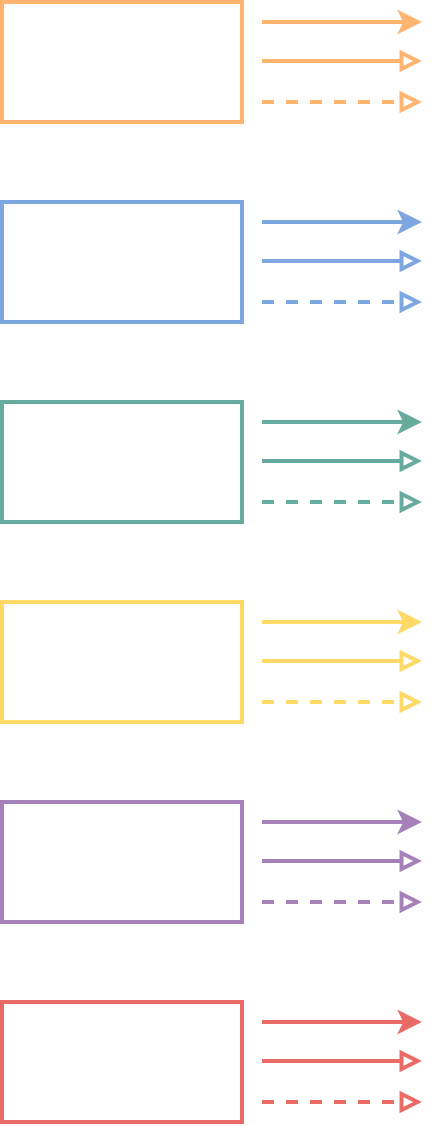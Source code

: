 <mxfile version="23.1.5" type="device">
  <diagram name="Base" id="y9aYw-ZO2EPJaPuBxRxH">
    <mxGraphModel dx="1026" dy="743" grid="0" gridSize="10" guides="1" tooltips="1" connect="1" arrows="1" fold="1" page="0" pageScale="1" pageWidth="3300" pageHeight="4681" background="none" math="0" shadow="0">
      <root>
        <mxCell id="0" />
        <mxCell id="1" parent="0" />
        <mxCell id="Tnn5uOECEX3k7BpZ9qny-2" value="" style="rounded=0;whiteSpace=wrap;html=1;fillColor=none;strokeWidth=2;strokeColor=#FFB570;fontFamily=Fira Code;fontColor=#FFB570;fontSize=14;" parent="1" vertex="1">
          <mxGeometry x="110" y="260" width="120" height="60" as="geometry" />
        </mxCell>
        <mxCell id="Tnn5uOECEX3k7BpZ9qny-7" value="" style="rounded=0;whiteSpace=wrap;html=1;fillColor=none;strokeWidth=2;strokeColor=#7EA6E0;fontFamily=Fira Code;fontColor=#7EA6E0;fontSize=14;" parent="1" vertex="1">
          <mxGeometry x="110" y="360" width="120" height="60" as="geometry" />
        </mxCell>
        <mxCell id="Tnn5uOECEX3k7BpZ9qny-8" value="" style="endArrow=classic;html=1;rounded=0;strokeWidth=2;strokeColor=#7EA6E0;fontColor=#7EA6E0;fontSize=14;fontFamily=Fira Code;" parent="1" edge="1">
          <mxGeometry width="50" height="50" relative="1" as="geometry">
            <mxPoint x="240" y="370" as="sourcePoint" />
            <mxPoint x="320" y="370" as="targetPoint" />
          </mxGeometry>
        </mxCell>
        <mxCell id="Tnn5uOECEX3k7BpZ9qny-9" value="" style="endArrow=block;html=1;rounded=0;strokeWidth=2;strokeColor=#7EA6E0;endFill=0;fontColor=#7EA6E0;fontSize=14;fontFamily=Fira Code;" parent="1" edge="1">
          <mxGeometry width="50" height="50" relative="1" as="geometry">
            <mxPoint x="240" y="389.5" as="sourcePoint" />
            <mxPoint x="320" y="389.5" as="targetPoint" />
          </mxGeometry>
        </mxCell>
        <mxCell id="Tnn5uOECEX3k7BpZ9qny-10" value="" style="endArrow=block;html=1;rounded=0;strokeWidth=2;strokeColor=#7EA6E0;endFill=0;dashed=1;fontColor=#7EA6E0;fontSize=14;fontFamily=Fira Code;" parent="1" edge="1">
          <mxGeometry width="50" height="50" relative="1" as="geometry">
            <mxPoint x="240" y="410" as="sourcePoint" />
            <mxPoint x="320" y="410" as="targetPoint" />
          </mxGeometry>
        </mxCell>
        <mxCell id="Tnn5uOECEX3k7BpZ9qny-11" value="" style="rounded=0;whiteSpace=wrap;html=1;fillColor=none;strokeWidth=2;strokeColor=#67AB9F;fontFamily=Fira Code;fontColor=#67AB9F;fontSize=14;" parent="1" vertex="1">
          <mxGeometry x="110" y="460" width="120" height="60" as="geometry" />
        </mxCell>
        <mxCell id="Tnn5uOECEX3k7BpZ9qny-12" value="" style="endArrow=classic;html=1;rounded=0;strokeWidth=2;strokeColor=#67AB9F;fontColor=#67AB9F;fontSize=14;fontFamily=Fira Code;" parent="1" edge="1">
          <mxGeometry width="50" height="50" relative="1" as="geometry">
            <mxPoint x="240" y="470" as="sourcePoint" />
            <mxPoint x="320" y="470" as="targetPoint" />
          </mxGeometry>
        </mxCell>
        <mxCell id="Tnn5uOECEX3k7BpZ9qny-13" value="" style="endArrow=block;html=1;rounded=0;strokeWidth=2;strokeColor=#67AB9F;endFill=0;fontColor=#67AB9F;fontSize=14;fontFamily=Fira Code;" parent="1" edge="1">
          <mxGeometry width="50" height="50" relative="1" as="geometry">
            <mxPoint x="240" y="489.5" as="sourcePoint" />
            <mxPoint x="320" y="489.5" as="targetPoint" />
          </mxGeometry>
        </mxCell>
        <mxCell id="Tnn5uOECEX3k7BpZ9qny-14" value="" style="endArrow=block;html=1;rounded=0;strokeWidth=2;strokeColor=#67AB9F;endFill=0;dashed=1;fontColor=#67AB9F;fontSize=14;fontFamily=Fira Code;" parent="1" edge="1">
          <mxGeometry width="50" height="50" relative="1" as="geometry">
            <mxPoint x="240" y="510" as="sourcePoint" />
            <mxPoint x="320" y="510" as="targetPoint" />
          </mxGeometry>
        </mxCell>
        <mxCell id="Tnn5uOECEX3k7BpZ9qny-15" value="" style="rounded=0;whiteSpace=wrap;html=1;fillColor=none;strokeWidth=2;strokeColor=#FFD966;fontFamily=Fira Code;fontColor=#FFD966;fontSize=14;" parent="1" vertex="1">
          <mxGeometry x="110" y="560" width="120" height="60" as="geometry" />
        </mxCell>
        <mxCell id="Tnn5uOECEX3k7BpZ9qny-16" value="" style="endArrow=classic;html=1;rounded=0;strokeWidth=2;strokeColor=#FFD966;fontColor=#FFD966;fontSize=14;fontFamily=Fira Code;" parent="1" edge="1">
          <mxGeometry width="50" height="50" relative="1" as="geometry">
            <mxPoint x="240" y="570" as="sourcePoint" />
            <mxPoint x="320" y="570" as="targetPoint" />
          </mxGeometry>
        </mxCell>
        <mxCell id="Tnn5uOECEX3k7BpZ9qny-17" value="" style="endArrow=block;html=1;rounded=0;strokeWidth=2;strokeColor=#FFD966;endFill=0;fontColor=#FFD966;fontSize=14;fontFamily=Fira Code;" parent="1" edge="1">
          <mxGeometry width="50" height="50" relative="1" as="geometry">
            <mxPoint x="240" y="589.5" as="sourcePoint" />
            <mxPoint x="320" y="589.5" as="targetPoint" />
          </mxGeometry>
        </mxCell>
        <mxCell id="Tnn5uOECEX3k7BpZ9qny-18" value="" style="endArrow=block;html=1;rounded=0;strokeWidth=2;strokeColor=#FFD966;endFill=0;dashed=1;fontColor=#FFD966;fontSize=14;fontFamily=Fira Code;" parent="1" edge="1">
          <mxGeometry width="50" height="50" relative="1" as="geometry">
            <mxPoint x="240" y="610" as="sourcePoint" />
            <mxPoint x="320" y="610" as="targetPoint" />
          </mxGeometry>
        </mxCell>
        <mxCell id="Tnn5uOECEX3k7BpZ9qny-19" value="" style="rounded=0;whiteSpace=wrap;html=1;fillColor=none;strokeWidth=2;strokeColor=#A680B8;fontFamily=Fira Code;fontColor=#A680B8;fontSize=14;" parent="1" vertex="1">
          <mxGeometry x="110" y="660" width="120" height="60" as="geometry" />
        </mxCell>
        <mxCell id="Tnn5uOECEX3k7BpZ9qny-20" value="" style="endArrow=classic;html=1;rounded=0;strokeWidth=2;strokeColor=#A680B8;fontColor=#A680B8;fontSize=14;fontFamily=Fira Code;" parent="1" edge="1">
          <mxGeometry width="50" height="50" relative="1" as="geometry">
            <mxPoint x="240" y="670" as="sourcePoint" />
            <mxPoint x="320" y="670" as="targetPoint" />
          </mxGeometry>
        </mxCell>
        <mxCell id="Tnn5uOECEX3k7BpZ9qny-21" value="" style="endArrow=block;html=1;rounded=0;strokeWidth=2;strokeColor=#A680B8;endFill=0;fontColor=#A680B8;fontSize=14;fontFamily=Fira Code;" parent="1" edge="1">
          <mxGeometry width="50" height="50" relative="1" as="geometry">
            <mxPoint x="240" y="689.5" as="sourcePoint" />
            <mxPoint x="320" y="689.5" as="targetPoint" />
          </mxGeometry>
        </mxCell>
        <mxCell id="Tnn5uOECEX3k7BpZ9qny-22" value="" style="endArrow=block;html=1;rounded=0;strokeWidth=2;strokeColor=#A680B8;endFill=0;dashed=1;fontColor=#A680B8;fontSize=14;fontFamily=Fira Code;" parent="1" edge="1">
          <mxGeometry width="50" height="50" relative="1" as="geometry">
            <mxPoint x="240" y="710" as="sourcePoint" />
            <mxPoint x="320" y="710" as="targetPoint" />
          </mxGeometry>
        </mxCell>
        <mxCell id="Tnn5uOECEX3k7BpZ9qny-23" value="" style="rounded=0;whiteSpace=wrap;html=1;fillColor=none;strokeWidth=2;strokeColor=#EA6B66;fontFamily=Fira Code;fontColor=#EA6B66;fontSize=14;" parent="1" vertex="1">
          <mxGeometry x="110" y="760" width="120" height="60" as="geometry" />
        </mxCell>
        <mxCell id="Tnn5uOECEX3k7BpZ9qny-24" value="" style="endArrow=classic;html=1;rounded=0;strokeWidth=2;strokeColor=#EA6B66;fontColor=#EA6B66;fontSize=14;fontFamily=Fira Code;" parent="1" edge="1">
          <mxGeometry width="50" height="50" relative="1" as="geometry">
            <mxPoint x="240" y="770" as="sourcePoint" />
            <mxPoint x="320" y="770" as="targetPoint" />
          </mxGeometry>
        </mxCell>
        <mxCell id="Tnn5uOECEX3k7BpZ9qny-25" value="" style="endArrow=block;html=1;rounded=0;strokeWidth=2;strokeColor=#EA6B66;endFill=0;fontColor=#EA6B66;fontSize=14;fontFamily=Fira Code;" parent="1" edge="1">
          <mxGeometry width="50" height="50" relative="1" as="geometry">
            <mxPoint x="240" y="789.5" as="sourcePoint" />
            <mxPoint x="320" y="789.5" as="targetPoint" />
          </mxGeometry>
        </mxCell>
        <mxCell id="Tnn5uOECEX3k7BpZ9qny-26" value="" style="endArrow=block;html=1;rounded=0;strokeWidth=2;strokeColor=#EA6B66;endFill=0;dashed=1;fontColor=#EA6B66;fontSize=14;fontFamily=Fira Code;" parent="1" edge="1">
          <mxGeometry width="50" height="50" relative="1" as="geometry">
            <mxPoint x="240" y="810" as="sourcePoint" />
            <mxPoint x="320" y="810" as="targetPoint" />
          </mxGeometry>
        </mxCell>
        <mxCell id="Tnn5uOECEX3k7BpZ9qny-33" style="edgeStyle=orthogonalEdgeStyle;rounded=0;orthogonalLoop=1;jettySize=auto;html=1;endArrow=classic;fontSize=14;strokeColor=#FFB570;fontColor=#FFB570;strokeWidth=2;endFill=1;fontFamily=Fira Code;" parent="1" edge="1">
          <mxGeometry relative="1" as="geometry">
            <mxPoint x="240" y="270" as="sourcePoint" />
            <mxPoint x="320" y="270" as="targetPoint" />
            <Array as="points">
              <mxPoint x="261" y="270" />
              <mxPoint x="261" y="270" />
            </Array>
          </mxGeometry>
        </mxCell>
        <mxCell id="Tnn5uOECEX3k7BpZ9qny-34" style="edgeStyle=orthogonalEdgeStyle;rounded=0;orthogonalLoop=1;jettySize=auto;html=1;endArrow=block;fontSize=14;strokeColor=#FFB570;fontColor=#FFB570;strokeWidth=2;endFill=0;fontFamily=Fira Code;" parent="1" edge="1">
          <mxGeometry relative="1" as="geometry">
            <mxPoint x="240" y="289.5" as="sourcePoint" />
            <mxPoint x="320" y="289.5" as="targetPoint" />
            <Array as="points">
              <mxPoint x="261" y="289.5" />
              <mxPoint x="261" y="289.5" />
            </Array>
          </mxGeometry>
        </mxCell>
        <mxCell id="Tnn5uOECEX3k7BpZ9qny-35" style="edgeStyle=orthogonalEdgeStyle;rounded=0;orthogonalLoop=1;jettySize=auto;html=1;endArrow=block;fontSize=14;strokeColor=#FFB570;fontColor=#FFB570;strokeWidth=2;endFill=0;dashed=1;fontFamily=Fira Code;" parent="1" edge="1">
          <mxGeometry relative="1" as="geometry">
            <mxPoint x="240" y="310" as="sourcePoint" />
            <mxPoint x="320" y="310" as="targetPoint" />
            <Array as="points">
              <mxPoint x="261" y="310" />
              <mxPoint x="261" y="310" />
            </Array>
          </mxGeometry>
        </mxCell>
      </root>
    </mxGraphModel>
  </diagram>
</mxfile>
